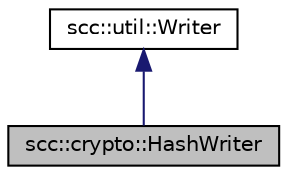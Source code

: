 digraph "scc::crypto::HashWriter"
{
 // LATEX_PDF_SIZE
  edge [fontname="Helvetica",fontsize="10",labelfontname="Helvetica",labelfontsize="10"];
  node [fontname="Helvetica",fontsize="10",shape=record];
  Node1 [label="scc::crypto::HashWriter",height=0.2,width=0.4,color="black", fillcolor="grey75", style="filled", fontcolor="black",tooltip="Helper class to hash an outgoing stream."];
  Node2 -> Node1 [dir="back",color="midnightblue",fontsize="10",style="solid",fontname="Helvetica"];
  Node2 [label="scc::util::Writer",height=0.2,width=0.4,color="black", fillcolor="white", style="filled",URL="$dc/d91/structscc_1_1util_1_1Writer.html",tooltip="Interface class for objects which can be written."];
}

